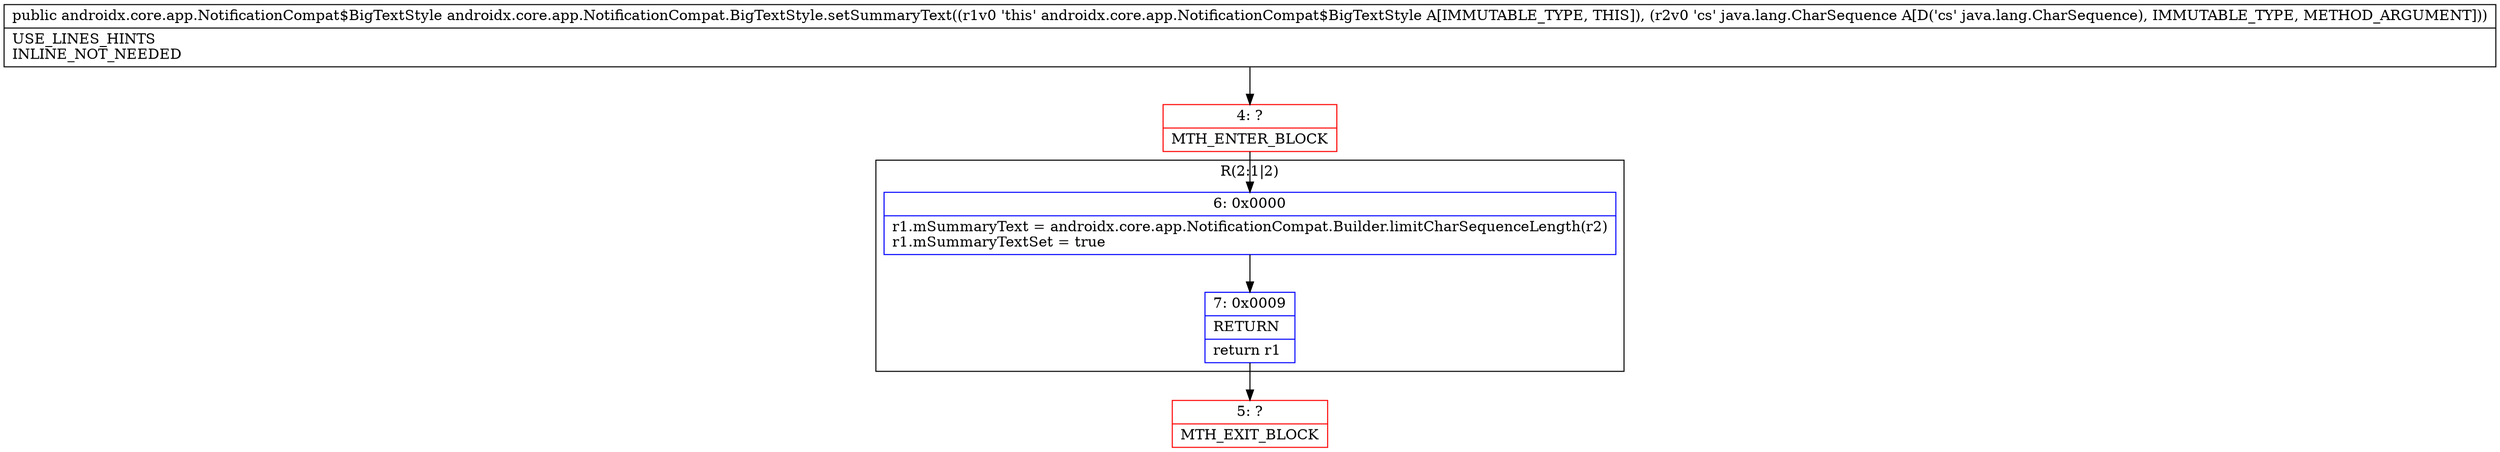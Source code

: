 digraph "CFG forandroidx.core.app.NotificationCompat.BigTextStyle.setSummaryText(Ljava\/lang\/CharSequence;)Landroidx\/core\/app\/NotificationCompat$BigTextStyle;" {
subgraph cluster_Region_1372302889 {
label = "R(2:1|2)";
node [shape=record,color=blue];
Node_6 [shape=record,label="{6\:\ 0x0000|r1.mSummaryText = androidx.core.app.NotificationCompat.Builder.limitCharSequenceLength(r2)\lr1.mSummaryTextSet = true\l}"];
Node_7 [shape=record,label="{7\:\ 0x0009|RETURN\l|return r1\l}"];
}
Node_4 [shape=record,color=red,label="{4\:\ ?|MTH_ENTER_BLOCK\l}"];
Node_5 [shape=record,color=red,label="{5\:\ ?|MTH_EXIT_BLOCK\l}"];
MethodNode[shape=record,label="{public androidx.core.app.NotificationCompat$BigTextStyle androidx.core.app.NotificationCompat.BigTextStyle.setSummaryText((r1v0 'this' androidx.core.app.NotificationCompat$BigTextStyle A[IMMUTABLE_TYPE, THIS]), (r2v0 'cs' java.lang.CharSequence A[D('cs' java.lang.CharSequence), IMMUTABLE_TYPE, METHOD_ARGUMENT]))  | USE_LINES_HINTS\lINLINE_NOT_NEEDED\l}"];
MethodNode -> Node_4;Node_6 -> Node_7;
Node_7 -> Node_5;
Node_4 -> Node_6;
}

